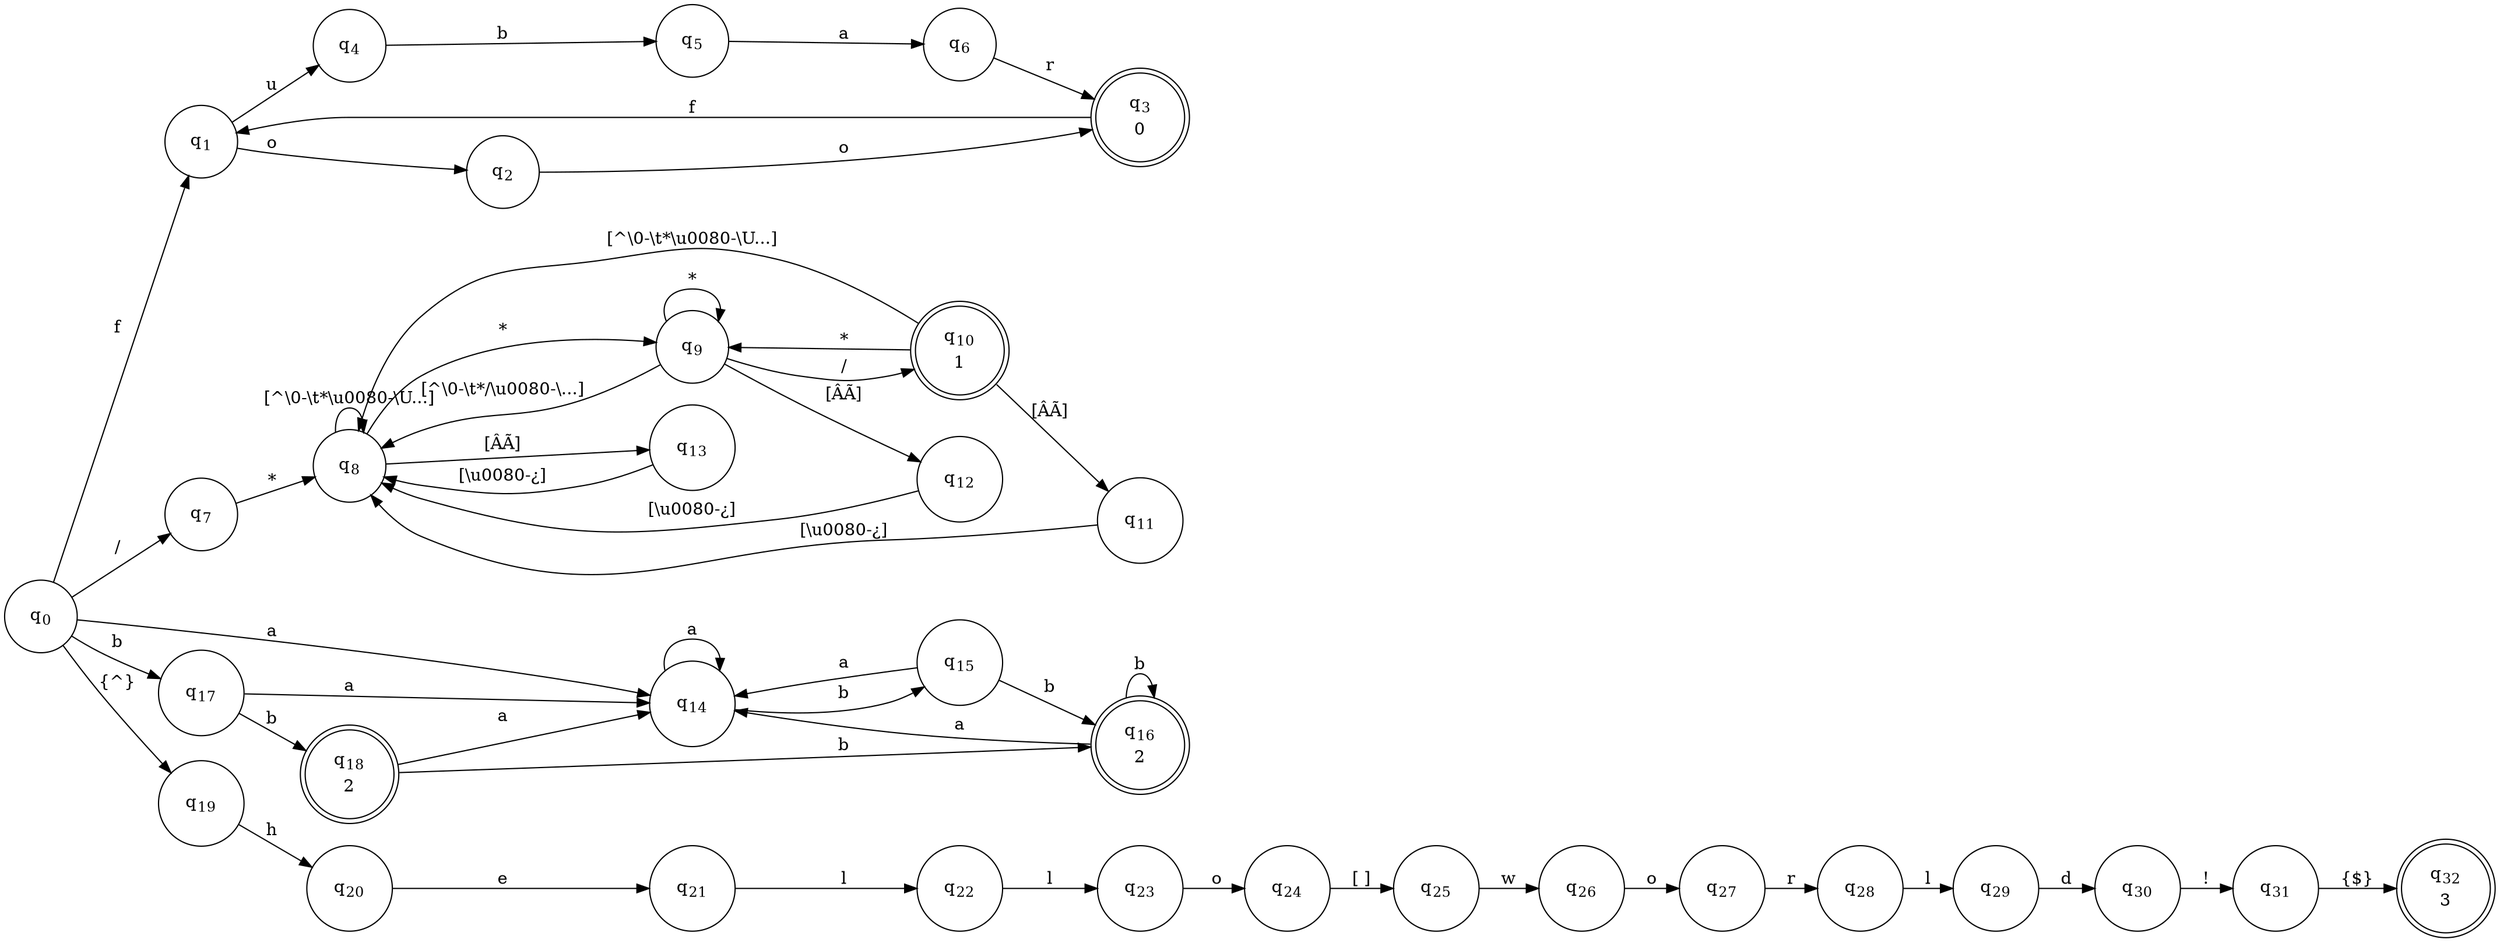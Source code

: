 digraph FA {
rankdir=LR
node [shape=circle]
q0->q1 [label="f"]
q0->q7 [label="/"]
q0->q14 [label="a"]
q0->q17 [label="b"]
q0->q19 [label="{^}"]
q1->q2 [label="o"]
q1->q4 [label="u"]
q2->q3 [label="o"]
q3->q1 [label="f"]
q4->q5 [label="b"]
q5->q6 [label="a"]
q6->q3 [label="r"]
q7->q8 [label="*"]
q8->q9 [label="*"]
q8->q8 [label="[^\\0-\\t*\\u0080-\\U...]"]
q8->q13 [label="[ÂÃ]"]
q9->q10 [label="/"]
q9->q9 [label="*"]
q9->q8 [label="[^\\0-\\t*/\\u0080-\\...]"]
q9->q12 [label="[ÂÃ]"]
q10->q9 [label="*"]
q10->q8 [label="[^\\0-\\t*\\u0080-\\U...]"]
q10->q11 [label="[ÂÃ]"]
q11->q8 [label="[\\u0080-¿]"]
q12->q8 [label="[\\u0080-¿]"]
q13->q8 [label="[\\u0080-¿]"]
q14->q15 [label="b"]
q14->q14 [label="a"]
q15->q16 [label="b"]
q15->q14 [label="a"]
q16->q16 [label="b"]
q16->q14 [label="a"]
q17->q18 [label="b"]
q17->q14 [label="a"]
q18->q16 [label="b"]
q18->q14 [label="a"]
q19->q20 [label="h"]
q20->q21 [label="e"]
q21->q22 [label="l"]
q22->q23 [label="l"]
q23->q24 [label="o"]
q24->q25 [label="[ ]"]
q25->q26 [label="w"]
q26->q27 [label="o"]
q27->q28 [label="r"]
q28->q29 [label="l"]
q29->q30 [label="d"]
q30->q31 [label="!"]
q31->q32 [label="{$}"]
q0 [label=<<TABLE BORDER="0"><TR><TD>q<SUB>0</SUB></TD></TR></TABLE>>]
q1 [label=<<TABLE BORDER="0"><TR><TD>q<SUB>1</SUB></TD></TR></TABLE>>]
q2 [label=<<TABLE BORDER="0"><TR><TD>q<SUB>2</SUB></TD></TR></TABLE>>]
q3 [label=<<TABLE BORDER="0"><TR><TD>q<SUB>3</SUB></TD></TR><TR><TD>0</TD></TR></TABLE>>,shape=doublecircle]
q4 [label=<<TABLE BORDER="0"><TR><TD>q<SUB>4</SUB></TD></TR></TABLE>>]
q5 [label=<<TABLE BORDER="0"><TR><TD>q<SUB>5</SUB></TD></TR></TABLE>>]
q6 [label=<<TABLE BORDER="0"><TR><TD>q<SUB>6</SUB></TD></TR></TABLE>>]
q7 [label=<<TABLE BORDER="0"><TR><TD>q<SUB>7</SUB></TD></TR></TABLE>>]
q8 [label=<<TABLE BORDER="0"><TR><TD>q<SUB>8</SUB></TD></TR></TABLE>>]
q9 [label=<<TABLE BORDER="0"><TR><TD>q<SUB>9</SUB></TD></TR></TABLE>>]
q10 [label=<<TABLE BORDER="0"><TR><TD>q<SUB>10</SUB></TD></TR><TR><TD>1</TD></TR></TABLE>>,shape=doublecircle]
q11 [label=<<TABLE BORDER="0"><TR><TD>q<SUB>11</SUB></TD></TR></TABLE>>]
q12 [label=<<TABLE BORDER="0"><TR><TD>q<SUB>12</SUB></TD></TR></TABLE>>]
q13 [label=<<TABLE BORDER="0"><TR><TD>q<SUB>13</SUB></TD></TR></TABLE>>]
q14 [label=<<TABLE BORDER="0"><TR><TD>q<SUB>14</SUB></TD></TR></TABLE>>]
q15 [label=<<TABLE BORDER="0"><TR><TD>q<SUB>15</SUB></TD></TR></TABLE>>]
q16 [label=<<TABLE BORDER="0"><TR><TD>q<SUB>16</SUB></TD></TR><TR><TD>2</TD></TR></TABLE>>,shape=doublecircle]
q17 [label=<<TABLE BORDER="0"><TR><TD>q<SUB>17</SUB></TD></TR></TABLE>>]
q18 [label=<<TABLE BORDER="0"><TR><TD>q<SUB>18</SUB></TD></TR><TR><TD>2</TD></TR></TABLE>>,shape=doublecircle]
q19 [label=<<TABLE BORDER="0"><TR><TD>q<SUB>19</SUB></TD></TR></TABLE>>]
q20 [label=<<TABLE BORDER="0"><TR><TD>q<SUB>20</SUB></TD></TR></TABLE>>]
q21 [label=<<TABLE BORDER="0"><TR><TD>q<SUB>21</SUB></TD></TR></TABLE>>]
q22 [label=<<TABLE BORDER="0"><TR><TD>q<SUB>22</SUB></TD></TR></TABLE>>]
q23 [label=<<TABLE BORDER="0"><TR><TD>q<SUB>23</SUB></TD></TR></TABLE>>]
q24 [label=<<TABLE BORDER="0"><TR><TD>q<SUB>24</SUB></TD></TR></TABLE>>]
q25 [label=<<TABLE BORDER="0"><TR><TD>q<SUB>25</SUB></TD></TR></TABLE>>]
q26 [label=<<TABLE BORDER="0"><TR><TD>q<SUB>26</SUB></TD></TR></TABLE>>]
q27 [label=<<TABLE BORDER="0"><TR><TD>q<SUB>27</SUB></TD></TR></TABLE>>]
q28 [label=<<TABLE BORDER="0"><TR><TD>q<SUB>28</SUB></TD></TR></TABLE>>]
q29 [label=<<TABLE BORDER="0"><TR><TD>q<SUB>29</SUB></TD></TR></TABLE>>]
q30 [label=<<TABLE BORDER="0"><TR><TD>q<SUB>30</SUB></TD></TR></TABLE>>]
q31 [label=<<TABLE BORDER="0"><TR><TD>q<SUB>31</SUB></TD></TR></TABLE>>]
q32 [label=<<TABLE BORDER="0"><TR><TD>q<SUB>32</SUB></TD></TR><TR><TD>3</TD></TR></TABLE>>,shape=doublecircle]
q3,q10,q16,q18,q32 [shape=doublecircle]
}
